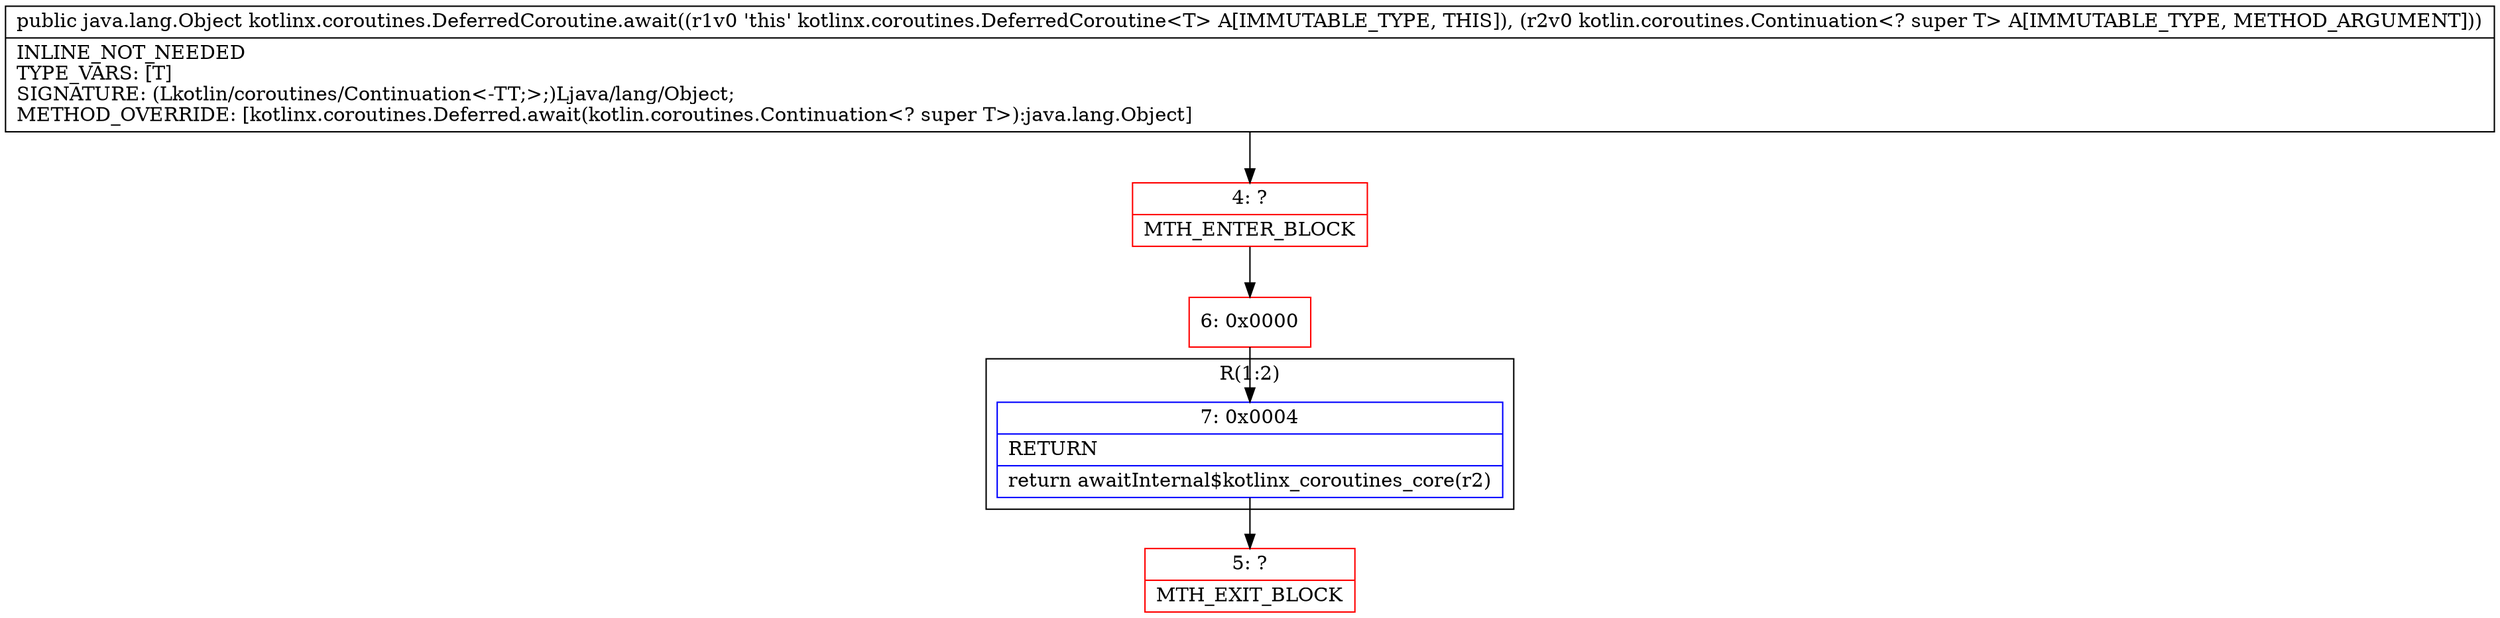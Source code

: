 digraph "CFG forkotlinx.coroutines.DeferredCoroutine.await(Lkotlin\/coroutines\/Continuation;)Ljava\/lang\/Object;" {
subgraph cluster_Region_1995472804 {
label = "R(1:2)";
node [shape=record,color=blue];
Node_7 [shape=record,label="{7\:\ 0x0004|RETURN\l|return awaitInternal$kotlinx_coroutines_core(r2)\l}"];
}
Node_4 [shape=record,color=red,label="{4\:\ ?|MTH_ENTER_BLOCK\l}"];
Node_6 [shape=record,color=red,label="{6\:\ 0x0000}"];
Node_5 [shape=record,color=red,label="{5\:\ ?|MTH_EXIT_BLOCK\l}"];
MethodNode[shape=record,label="{public java.lang.Object kotlinx.coroutines.DeferredCoroutine.await((r1v0 'this' kotlinx.coroutines.DeferredCoroutine\<T\> A[IMMUTABLE_TYPE, THIS]), (r2v0 kotlin.coroutines.Continuation\<? super T\> A[IMMUTABLE_TYPE, METHOD_ARGUMENT]))  | INLINE_NOT_NEEDED\lTYPE_VARS: [T]\lSIGNATURE: (Lkotlin\/coroutines\/Continuation\<\-TT;\>;)Ljava\/lang\/Object;\lMETHOD_OVERRIDE: [kotlinx.coroutines.Deferred.await(kotlin.coroutines.Continuation\<? super T\>):java.lang.Object]\l}"];
MethodNode -> Node_4;Node_7 -> Node_5;
Node_4 -> Node_6;
Node_6 -> Node_7;
}

